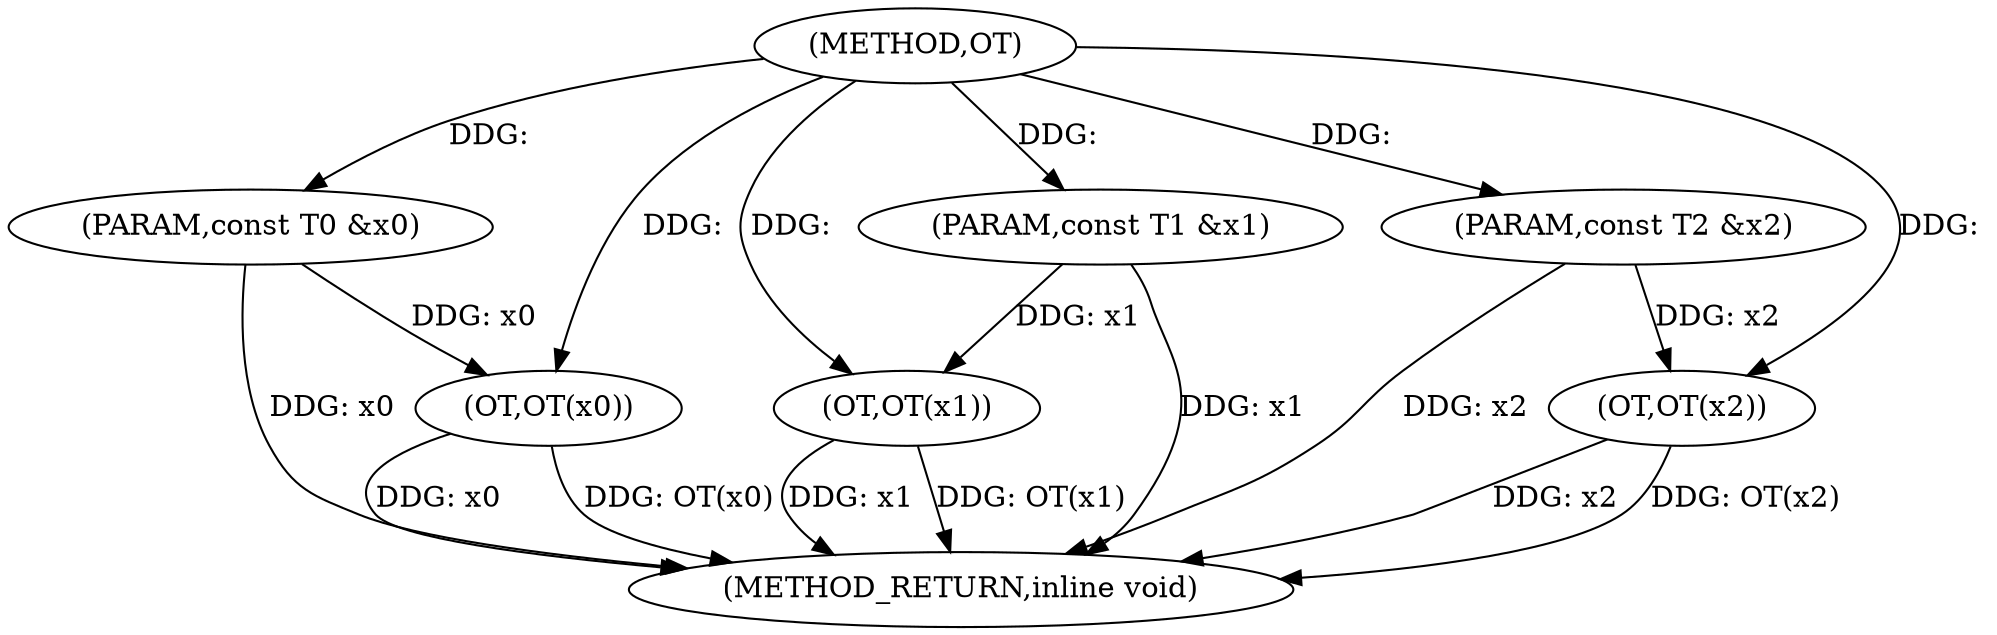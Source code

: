 digraph "OT" {  
"1000413" [label = "(METHOD,OT)" ]
"1000426" [label = "(METHOD_RETURN,inline void)" ]
"1000414" [label = "(PARAM,const T0 &x0)" ]
"1000415" [label = "(PARAM,const T1 &x1)" ]
"1000416" [label = "(PARAM,const T2 &x2)" ]
"1000419" [label = "(OT,OT(x0))" ]
"1000422" [label = "(OT,OT(x1))" ]
"1000424" [label = "(OT,OT(x2))" ]
  "1000414" -> "1000426"  [ label = "DDG: x0"] 
  "1000415" -> "1000426"  [ label = "DDG: x1"] 
  "1000416" -> "1000426"  [ label = "DDG: x2"] 
  "1000419" -> "1000426"  [ label = "DDG: x0"] 
  "1000419" -> "1000426"  [ label = "DDG: OT(x0)"] 
  "1000422" -> "1000426"  [ label = "DDG: x1"] 
  "1000422" -> "1000426"  [ label = "DDG: OT(x1)"] 
  "1000424" -> "1000426"  [ label = "DDG: x2"] 
  "1000424" -> "1000426"  [ label = "DDG: OT(x2)"] 
  "1000413" -> "1000414"  [ label = "DDG: "] 
  "1000413" -> "1000415"  [ label = "DDG: "] 
  "1000413" -> "1000416"  [ label = "DDG: "] 
  "1000414" -> "1000419"  [ label = "DDG: x0"] 
  "1000413" -> "1000419"  [ label = "DDG: "] 
  "1000415" -> "1000422"  [ label = "DDG: x1"] 
  "1000413" -> "1000422"  [ label = "DDG: "] 
  "1000416" -> "1000424"  [ label = "DDG: x2"] 
  "1000413" -> "1000424"  [ label = "DDG: "] 
}
